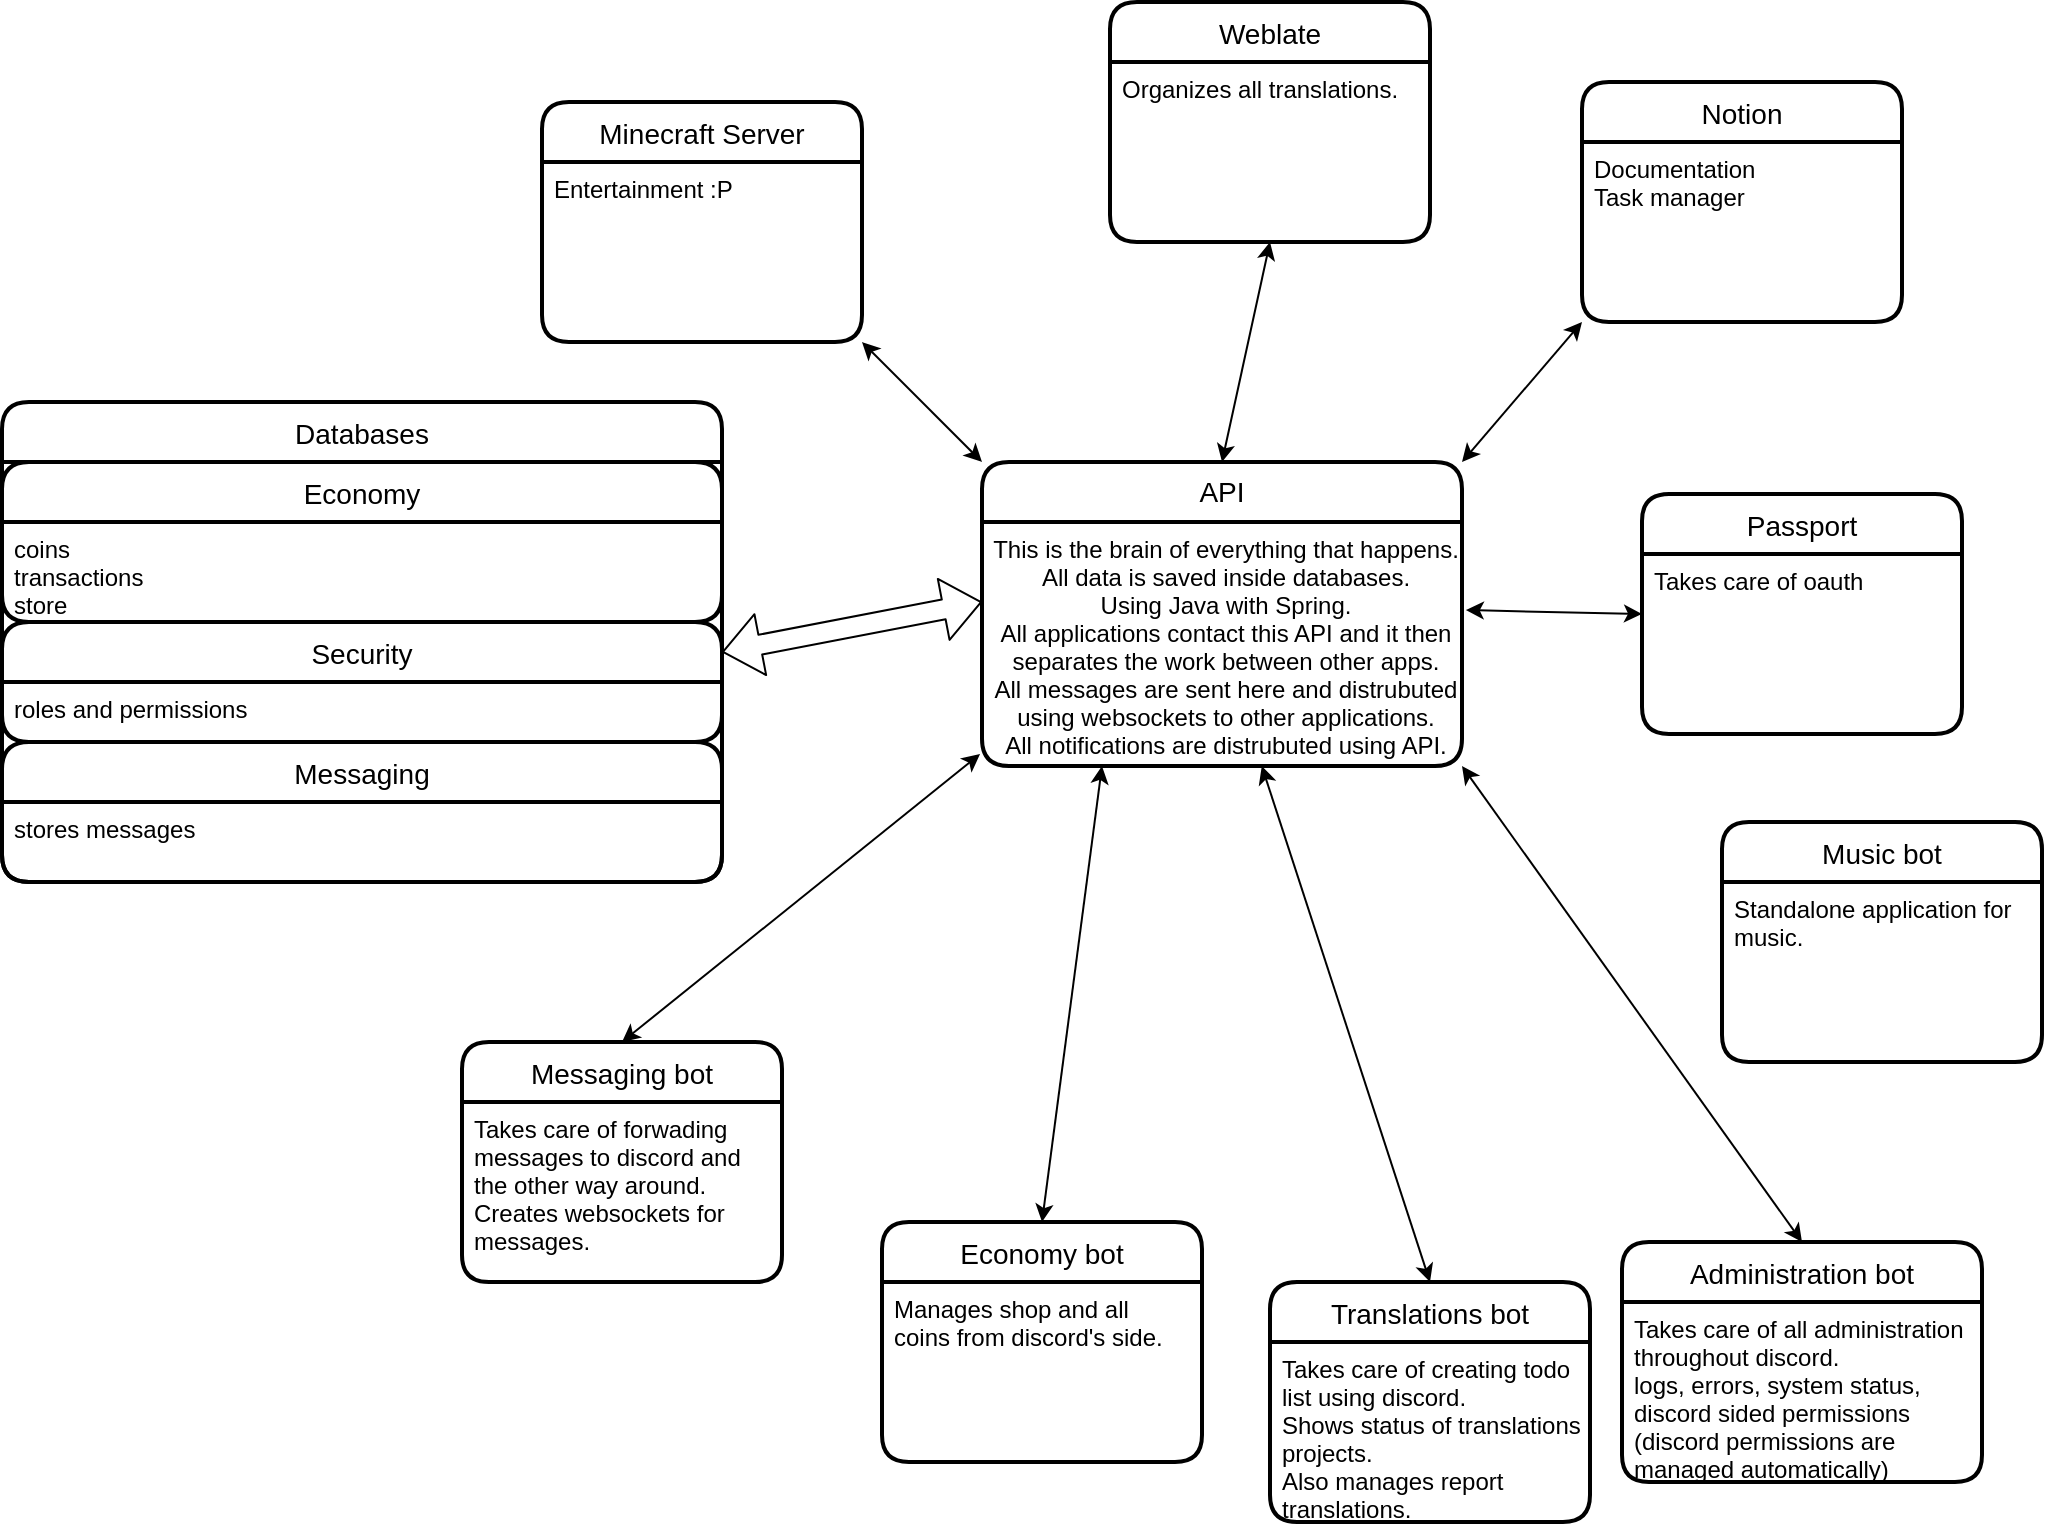 <mxfile version="14.9.0" type="github">
  <diagram id="pcUwDq4lTPM9sdh0xb3S" name="Page-1">
    <mxGraphModel dx="2177" dy="793" grid="1" gridSize="10" guides="1" tooltips="1" connect="1" arrows="1" fold="1" page="1" pageScale="1" pageWidth="827" pageHeight="1169" math="0" shadow="0">
      <root>
        <mxCell id="0" />
        <mxCell id="1" parent="0" />
        <mxCell id="2ZMkhPfGc01pIMGcPdUL-2" value="API" style="swimlane;childLayout=stackLayout;horizontal=1;startSize=30;horizontalStack=0;rounded=1;fontSize=14;fontStyle=0;strokeWidth=2;resizeParent=0;resizeLast=1;shadow=0;dashed=0;align=center;whiteSpace=wrap;verticalAlign=middle;" vertex="1" parent="1">
          <mxGeometry x="270" y="260" width="240" height="152" as="geometry" />
        </mxCell>
        <mxCell id="2ZMkhPfGc01pIMGcPdUL-3" value="This is the brain of everything that happens.&#xa;All data is saved inside databases.&#xa;Using Java with Spring.&#xa;All applications contact this API and it then&#xa;separates the work between other apps.&#xa;All messages are sent here and distrubuted&#xa;using websockets to other applications.&#xa;All notifications are distrubuted using API.&#xa;&#xa;&#xa;" style="align=center;strokeColor=none;fillColor=none;spacingLeft=4;fontSize=12;verticalAlign=top;resizable=0;rotatable=0;part=1;" vertex="1" parent="2ZMkhPfGc01pIMGcPdUL-2">
          <mxGeometry y="30" width="240" height="122" as="geometry" />
        </mxCell>
        <mxCell id="2ZMkhPfGc01pIMGcPdUL-4" value="Minecraft Server" style="swimlane;childLayout=stackLayout;horizontal=1;startSize=30;horizontalStack=0;rounded=1;fontSize=14;fontStyle=0;strokeWidth=2;resizeParent=0;resizeLast=1;shadow=0;dashed=0;align=center;html=0;" vertex="1" parent="1">
          <mxGeometry x="50" y="80" width="160" height="120" as="geometry" />
        </mxCell>
        <mxCell id="2ZMkhPfGc01pIMGcPdUL-5" value="Entertainment :P" style="align=left;strokeColor=none;fillColor=none;spacingLeft=4;fontSize=12;verticalAlign=top;resizable=0;rotatable=0;part=1;" vertex="1" parent="2ZMkhPfGc01pIMGcPdUL-4">
          <mxGeometry y="30" width="160" height="90" as="geometry" />
        </mxCell>
        <mxCell id="2ZMkhPfGc01pIMGcPdUL-6" value="" style="endArrow=classic;startArrow=classic;html=1;exitX=1;exitY=1;exitDx=0;exitDy=0;entryX=0;entryY=0;entryDx=0;entryDy=0;" edge="1" parent="1" source="2ZMkhPfGc01pIMGcPdUL-5" target="2ZMkhPfGc01pIMGcPdUL-2">
          <mxGeometry width="50" height="50" relative="1" as="geometry">
            <mxPoint x="380" y="430" as="sourcePoint" />
            <mxPoint x="430" y="380" as="targetPoint" />
          </mxGeometry>
        </mxCell>
        <mxCell id="2ZMkhPfGc01pIMGcPdUL-7" value="Weblate" style="swimlane;childLayout=stackLayout;horizontal=1;startSize=30;horizontalStack=0;rounded=1;fontSize=14;fontStyle=0;strokeWidth=2;resizeParent=0;resizeLast=1;shadow=0;dashed=0;align=center;html=0;" vertex="1" parent="1">
          <mxGeometry x="334" y="30" width="160" height="120" as="geometry" />
        </mxCell>
        <mxCell id="2ZMkhPfGc01pIMGcPdUL-8" value="Organizes all translations." style="align=left;strokeColor=none;fillColor=none;spacingLeft=4;fontSize=12;verticalAlign=top;resizable=0;rotatable=0;part=1;" vertex="1" parent="2ZMkhPfGc01pIMGcPdUL-7">
          <mxGeometry y="30" width="160" height="90" as="geometry" />
        </mxCell>
        <mxCell id="2ZMkhPfGc01pIMGcPdUL-9" value="" style="endArrow=classic;startArrow=classic;html=1;exitX=0.5;exitY=1;exitDx=0;exitDy=0;entryX=0.5;entryY=0;entryDx=0;entryDy=0;" edge="1" parent="1" source="2ZMkhPfGc01pIMGcPdUL-8" target="2ZMkhPfGc01pIMGcPdUL-2">
          <mxGeometry width="50" height="50" relative="1" as="geometry">
            <mxPoint x="420" y="450" as="sourcePoint" />
            <mxPoint x="470" y="400" as="targetPoint" />
          </mxGeometry>
        </mxCell>
        <mxCell id="2ZMkhPfGc01pIMGcPdUL-10" value="Notion" style="swimlane;childLayout=stackLayout;horizontal=1;startSize=30;horizontalStack=0;rounded=1;fontSize=14;fontStyle=0;strokeWidth=2;resizeParent=0;resizeLast=1;shadow=0;dashed=0;align=center;html=0;" vertex="1" parent="1">
          <mxGeometry x="570" y="70" width="160" height="120" as="geometry" />
        </mxCell>
        <mxCell id="2ZMkhPfGc01pIMGcPdUL-11" value="Documentation&#xa;Task manager&#xa;" style="align=left;strokeColor=none;fillColor=none;spacingLeft=4;fontSize=12;verticalAlign=top;resizable=0;rotatable=0;part=1;" vertex="1" parent="2ZMkhPfGc01pIMGcPdUL-10">
          <mxGeometry y="30" width="160" height="90" as="geometry" />
        </mxCell>
        <mxCell id="2ZMkhPfGc01pIMGcPdUL-12" value="" style="endArrow=classic;startArrow=classic;html=1;exitX=1;exitY=0;exitDx=0;exitDy=0;" edge="1" parent="1" source="2ZMkhPfGc01pIMGcPdUL-2">
          <mxGeometry width="50" height="50" relative="1" as="geometry">
            <mxPoint x="510" y="250" as="sourcePoint" />
            <mxPoint x="570" y="190" as="targetPoint" />
          </mxGeometry>
        </mxCell>
        <mxCell id="2ZMkhPfGc01pIMGcPdUL-13" value="Passport" style="swimlane;childLayout=stackLayout;horizontal=1;startSize=30;horizontalStack=0;rounded=1;fontSize=14;fontStyle=0;strokeWidth=2;resizeParent=0;resizeLast=1;shadow=0;dashed=0;align=center;html=0;" vertex="1" parent="1">
          <mxGeometry x="600" y="276" width="160" height="120" as="geometry" />
        </mxCell>
        <mxCell id="2ZMkhPfGc01pIMGcPdUL-14" value="Takes care of oauth" style="align=left;strokeColor=none;fillColor=none;spacingLeft=4;fontSize=12;verticalAlign=top;resizable=0;rotatable=0;part=1;" vertex="1" parent="2ZMkhPfGc01pIMGcPdUL-13">
          <mxGeometry y="30" width="160" height="90" as="geometry" />
        </mxCell>
        <mxCell id="2ZMkhPfGc01pIMGcPdUL-15" value="" style="endArrow=classic;startArrow=classic;html=1;entryX=0;entryY=0.5;entryDx=0;entryDy=0;exitX=1.008;exitY=0.361;exitDx=0;exitDy=0;exitPerimeter=0;" edge="1" parent="1" source="2ZMkhPfGc01pIMGcPdUL-3" target="2ZMkhPfGc01pIMGcPdUL-13">
          <mxGeometry width="50" height="50" relative="1" as="geometry">
            <mxPoint x="420" y="450" as="sourcePoint" />
            <mxPoint x="470" y="400" as="targetPoint" />
          </mxGeometry>
        </mxCell>
        <mxCell id="2ZMkhPfGc01pIMGcPdUL-16" value="Translations bot" style="swimlane;childLayout=stackLayout;horizontal=1;startSize=30;horizontalStack=0;rounded=1;fontSize=14;fontStyle=0;strokeWidth=2;resizeParent=0;resizeLast=1;shadow=0;dashed=0;align=center;html=0;" vertex="1" parent="1">
          <mxGeometry x="414" y="670" width="160" height="120" as="geometry" />
        </mxCell>
        <mxCell id="2ZMkhPfGc01pIMGcPdUL-17" value="Takes care of creating todo&#xa;list using discord.&#xa;Shows status of translations&#xa;projects.&#xa;Also manages report&#xa;translations.&#xa;" style="align=left;strokeColor=none;fillColor=none;spacingLeft=4;fontSize=12;verticalAlign=top;resizable=0;rotatable=0;part=1;" vertex="1" parent="2ZMkhPfGc01pIMGcPdUL-16">
          <mxGeometry y="30" width="160" height="90" as="geometry" />
        </mxCell>
        <mxCell id="2ZMkhPfGc01pIMGcPdUL-20" value="" style="endArrow=classic;startArrow=classic;html=1;exitX=0.5;exitY=0;exitDx=0;exitDy=0;" edge="1" parent="1" source="2ZMkhPfGc01pIMGcPdUL-16" target="2ZMkhPfGc01pIMGcPdUL-3">
          <mxGeometry width="50" height="50" relative="1" as="geometry">
            <mxPoint x="370" y="580" as="sourcePoint" />
            <mxPoint x="470" y="420" as="targetPoint" />
          </mxGeometry>
        </mxCell>
        <mxCell id="2ZMkhPfGc01pIMGcPdUL-21" value="Music bot" style="swimlane;childLayout=stackLayout;horizontal=1;startSize=30;horizontalStack=0;rounded=1;fontSize=14;fontStyle=0;strokeWidth=2;resizeParent=0;resizeLast=1;shadow=0;dashed=0;align=center;html=0;" vertex="1" parent="1">
          <mxGeometry x="640" y="440" width="160" height="120" as="geometry" />
        </mxCell>
        <mxCell id="2ZMkhPfGc01pIMGcPdUL-22" value="Standalone application for&#xa;music." style="align=left;strokeColor=none;fillColor=none;spacingLeft=4;fontSize=12;verticalAlign=top;resizable=0;rotatable=0;part=1;" vertex="1" parent="2ZMkhPfGc01pIMGcPdUL-21">
          <mxGeometry y="30" width="160" height="90" as="geometry" />
        </mxCell>
        <mxCell id="2ZMkhPfGc01pIMGcPdUL-23" value="Administration bot" style="swimlane;childLayout=stackLayout;horizontal=1;startSize=30;horizontalStack=0;rounded=1;fontSize=14;fontStyle=0;strokeWidth=2;resizeParent=0;resizeLast=1;shadow=0;dashed=0;align=center;html=0;" vertex="1" parent="1">
          <mxGeometry x="590" y="650" width="180" height="120" as="geometry" />
        </mxCell>
        <mxCell id="2ZMkhPfGc01pIMGcPdUL-24" value="Takes care of all administration&#xa;throughout discord.&#xa;logs, errors, system status,&#xa;discord sided permissions&#xa;(discord permissions are&#xa;managed automatically)&#xa;" style="align=left;strokeColor=none;fillColor=none;spacingLeft=4;fontSize=12;verticalAlign=top;resizable=0;rotatable=0;part=1;" vertex="1" parent="2ZMkhPfGc01pIMGcPdUL-23">
          <mxGeometry y="30" width="180" height="90" as="geometry" />
        </mxCell>
        <mxCell id="2ZMkhPfGc01pIMGcPdUL-26" value="Messaging bot" style="swimlane;childLayout=stackLayout;horizontal=1;startSize=30;horizontalStack=0;rounded=1;fontSize=14;fontStyle=0;strokeWidth=2;resizeParent=0;resizeLast=1;shadow=0;dashed=0;align=center;html=0;" vertex="1" parent="1">
          <mxGeometry x="10" y="550" width="160" height="120" as="geometry" />
        </mxCell>
        <mxCell id="2ZMkhPfGc01pIMGcPdUL-27" value="Takes care of forwading&#xa;messages to discord and&#xa;the other way around.&#xa;Creates websockets for&#xa;messages.&#xa;" style="align=left;strokeColor=none;fillColor=none;spacingLeft=4;fontSize=12;verticalAlign=top;resizable=0;rotatable=0;part=1;" vertex="1" parent="2ZMkhPfGc01pIMGcPdUL-26">
          <mxGeometry y="30" width="160" height="90" as="geometry" />
        </mxCell>
        <mxCell id="2ZMkhPfGc01pIMGcPdUL-31" value="" style="endArrow=classic;startArrow=classic;html=1;entryX=-0.004;entryY=0.951;entryDx=0;entryDy=0;entryPerimeter=0;exitX=0.5;exitY=0;exitDx=0;exitDy=0;" edge="1" parent="1" source="2ZMkhPfGc01pIMGcPdUL-26" target="2ZMkhPfGc01pIMGcPdUL-3">
          <mxGeometry width="50" height="50" relative="1" as="geometry">
            <mxPoint x="420" y="600" as="sourcePoint" />
            <mxPoint x="470" y="550" as="targetPoint" />
          </mxGeometry>
        </mxCell>
        <mxCell id="2ZMkhPfGc01pIMGcPdUL-32" value="" style="endArrow=classic;startArrow=classic;html=1;entryX=0.5;entryY=0;entryDx=0;entryDy=0;exitX=1;exitY=1;exitDx=0;exitDy=0;" edge="1" parent="1" source="2ZMkhPfGc01pIMGcPdUL-3" target="2ZMkhPfGc01pIMGcPdUL-23">
          <mxGeometry width="50" height="50" relative="1" as="geometry">
            <mxPoint x="420" y="600" as="sourcePoint" />
            <mxPoint x="470" y="550" as="targetPoint" />
          </mxGeometry>
        </mxCell>
        <mxCell id="2ZMkhPfGc01pIMGcPdUL-33" value="Economy bot" style="swimlane;childLayout=stackLayout;horizontal=1;startSize=30;horizontalStack=0;rounded=1;fontSize=14;fontStyle=0;strokeWidth=2;resizeParent=0;resizeLast=1;shadow=0;dashed=0;align=center;html=0;" vertex="1" parent="1">
          <mxGeometry x="220" y="640" width="160" height="120" as="geometry" />
        </mxCell>
        <mxCell id="2ZMkhPfGc01pIMGcPdUL-34" value="Manages shop and all&#xa;coins from discord&#39;s side.&#xa;" style="align=left;strokeColor=none;fillColor=none;spacingLeft=4;fontSize=12;verticalAlign=top;resizable=0;rotatable=0;part=1;" vertex="1" parent="2ZMkhPfGc01pIMGcPdUL-33">
          <mxGeometry y="30" width="160" height="90" as="geometry" />
        </mxCell>
        <mxCell id="2ZMkhPfGc01pIMGcPdUL-35" value="" style="endArrow=classic;startArrow=classic;html=1;entryX=0.25;entryY=1;entryDx=0;entryDy=0;exitX=0.5;exitY=0;exitDx=0;exitDy=0;" edge="1" parent="1" source="2ZMkhPfGc01pIMGcPdUL-33" target="2ZMkhPfGc01pIMGcPdUL-3">
          <mxGeometry width="50" height="50" relative="1" as="geometry">
            <mxPoint x="420" y="600" as="sourcePoint" />
            <mxPoint x="470" y="550" as="targetPoint" />
          </mxGeometry>
        </mxCell>
        <mxCell id="2ZMkhPfGc01pIMGcPdUL-36" value="Databases" style="swimlane;childLayout=stackLayout;horizontal=1;startSize=30;horizontalStack=0;rounded=1;fontSize=14;fontStyle=0;strokeWidth=2;resizeParent=0;resizeLast=1;shadow=0;dashed=0;align=center;html=0;" vertex="1" parent="1">
          <mxGeometry x="-220" y="230" width="360" height="240" as="geometry" />
        </mxCell>
        <mxCell id="2ZMkhPfGc01pIMGcPdUL-41" value="Economy" style="swimlane;childLayout=stackLayout;horizontal=1;startSize=30;horizontalStack=0;rounded=1;fontSize=14;fontStyle=0;strokeWidth=2;resizeParent=0;resizeLast=1;shadow=0;dashed=0;align=center;html=0;" vertex="1" parent="2ZMkhPfGc01pIMGcPdUL-36">
          <mxGeometry y="30" width="360" height="80" as="geometry">
            <mxRectangle y="30" width="360" height="120" as="alternateBounds" />
          </mxGeometry>
        </mxCell>
        <mxCell id="2ZMkhPfGc01pIMGcPdUL-42" value="coins&#xa;transactions&#xa;store&#xa;" style="align=left;strokeColor=none;fillColor=none;spacingLeft=4;fontSize=12;verticalAlign=top;resizable=0;rotatable=0;part=1;" vertex="1" parent="2ZMkhPfGc01pIMGcPdUL-41">
          <mxGeometry y="30" width="360" height="50" as="geometry" />
        </mxCell>
        <mxCell id="2ZMkhPfGc01pIMGcPdUL-46" value="Security" style="swimlane;childLayout=stackLayout;horizontal=1;startSize=30;horizontalStack=0;rounded=1;fontSize=14;fontStyle=0;strokeWidth=2;resizeParent=0;resizeLast=1;shadow=0;dashed=0;align=center;html=0;" vertex="1" parent="2ZMkhPfGc01pIMGcPdUL-36">
          <mxGeometry y="110" width="360" height="60" as="geometry">
            <mxRectangle y="300" width="360" height="30" as="alternateBounds" />
          </mxGeometry>
        </mxCell>
        <mxCell id="2ZMkhPfGc01pIMGcPdUL-47" value="roles and permissions" style="align=left;strokeColor=none;fillColor=none;spacingLeft=4;fontSize=12;verticalAlign=top;resizable=0;rotatable=0;part=1;" vertex="1" parent="2ZMkhPfGc01pIMGcPdUL-46">
          <mxGeometry y="30" width="360" height="30" as="geometry" />
        </mxCell>
        <mxCell id="2ZMkhPfGc01pIMGcPdUL-43" value="Messaging" style="swimlane;childLayout=stackLayout;horizontal=1;startSize=30;horizontalStack=0;rounded=1;fontSize=14;fontStyle=0;strokeWidth=2;resizeParent=0;resizeLast=1;shadow=0;dashed=0;align=center;html=0;" vertex="1" parent="2ZMkhPfGc01pIMGcPdUL-36">
          <mxGeometry y="170" width="360" height="70" as="geometry">
            <mxRectangle y="170" width="360" height="250" as="alternateBounds" />
          </mxGeometry>
        </mxCell>
        <mxCell id="2ZMkhPfGc01pIMGcPdUL-44" value="stores messages" style="align=left;strokeColor=none;fillColor=none;spacingLeft=4;fontSize=12;verticalAlign=top;resizable=0;rotatable=0;part=1;" vertex="1" parent="2ZMkhPfGc01pIMGcPdUL-43">
          <mxGeometry y="30" width="360" height="40" as="geometry" />
        </mxCell>
        <mxCell id="2ZMkhPfGc01pIMGcPdUL-45" value="" style="shape=flexArrow;endArrow=classic;startArrow=classic;html=1;entryX=0;entryY=0.328;entryDx=0;entryDy=0;entryPerimeter=0;exitX=1;exitY=0.25;exitDx=0;exitDy=0;" edge="1" parent="1" source="2ZMkhPfGc01pIMGcPdUL-46" target="2ZMkhPfGc01pIMGcPdUL-3">
          <mxGeometry width="100" height="100" relative="1" as="geometry">
            <mxPoint x="132" y="400" as="sourcePoint" />
            <mxPoint x="490" y="360" as="targetPoint" />
          </mxGeometry>
        </mxCell>
      </root>
    </mxGraphModel>
  </diagram>
</mxfile>
